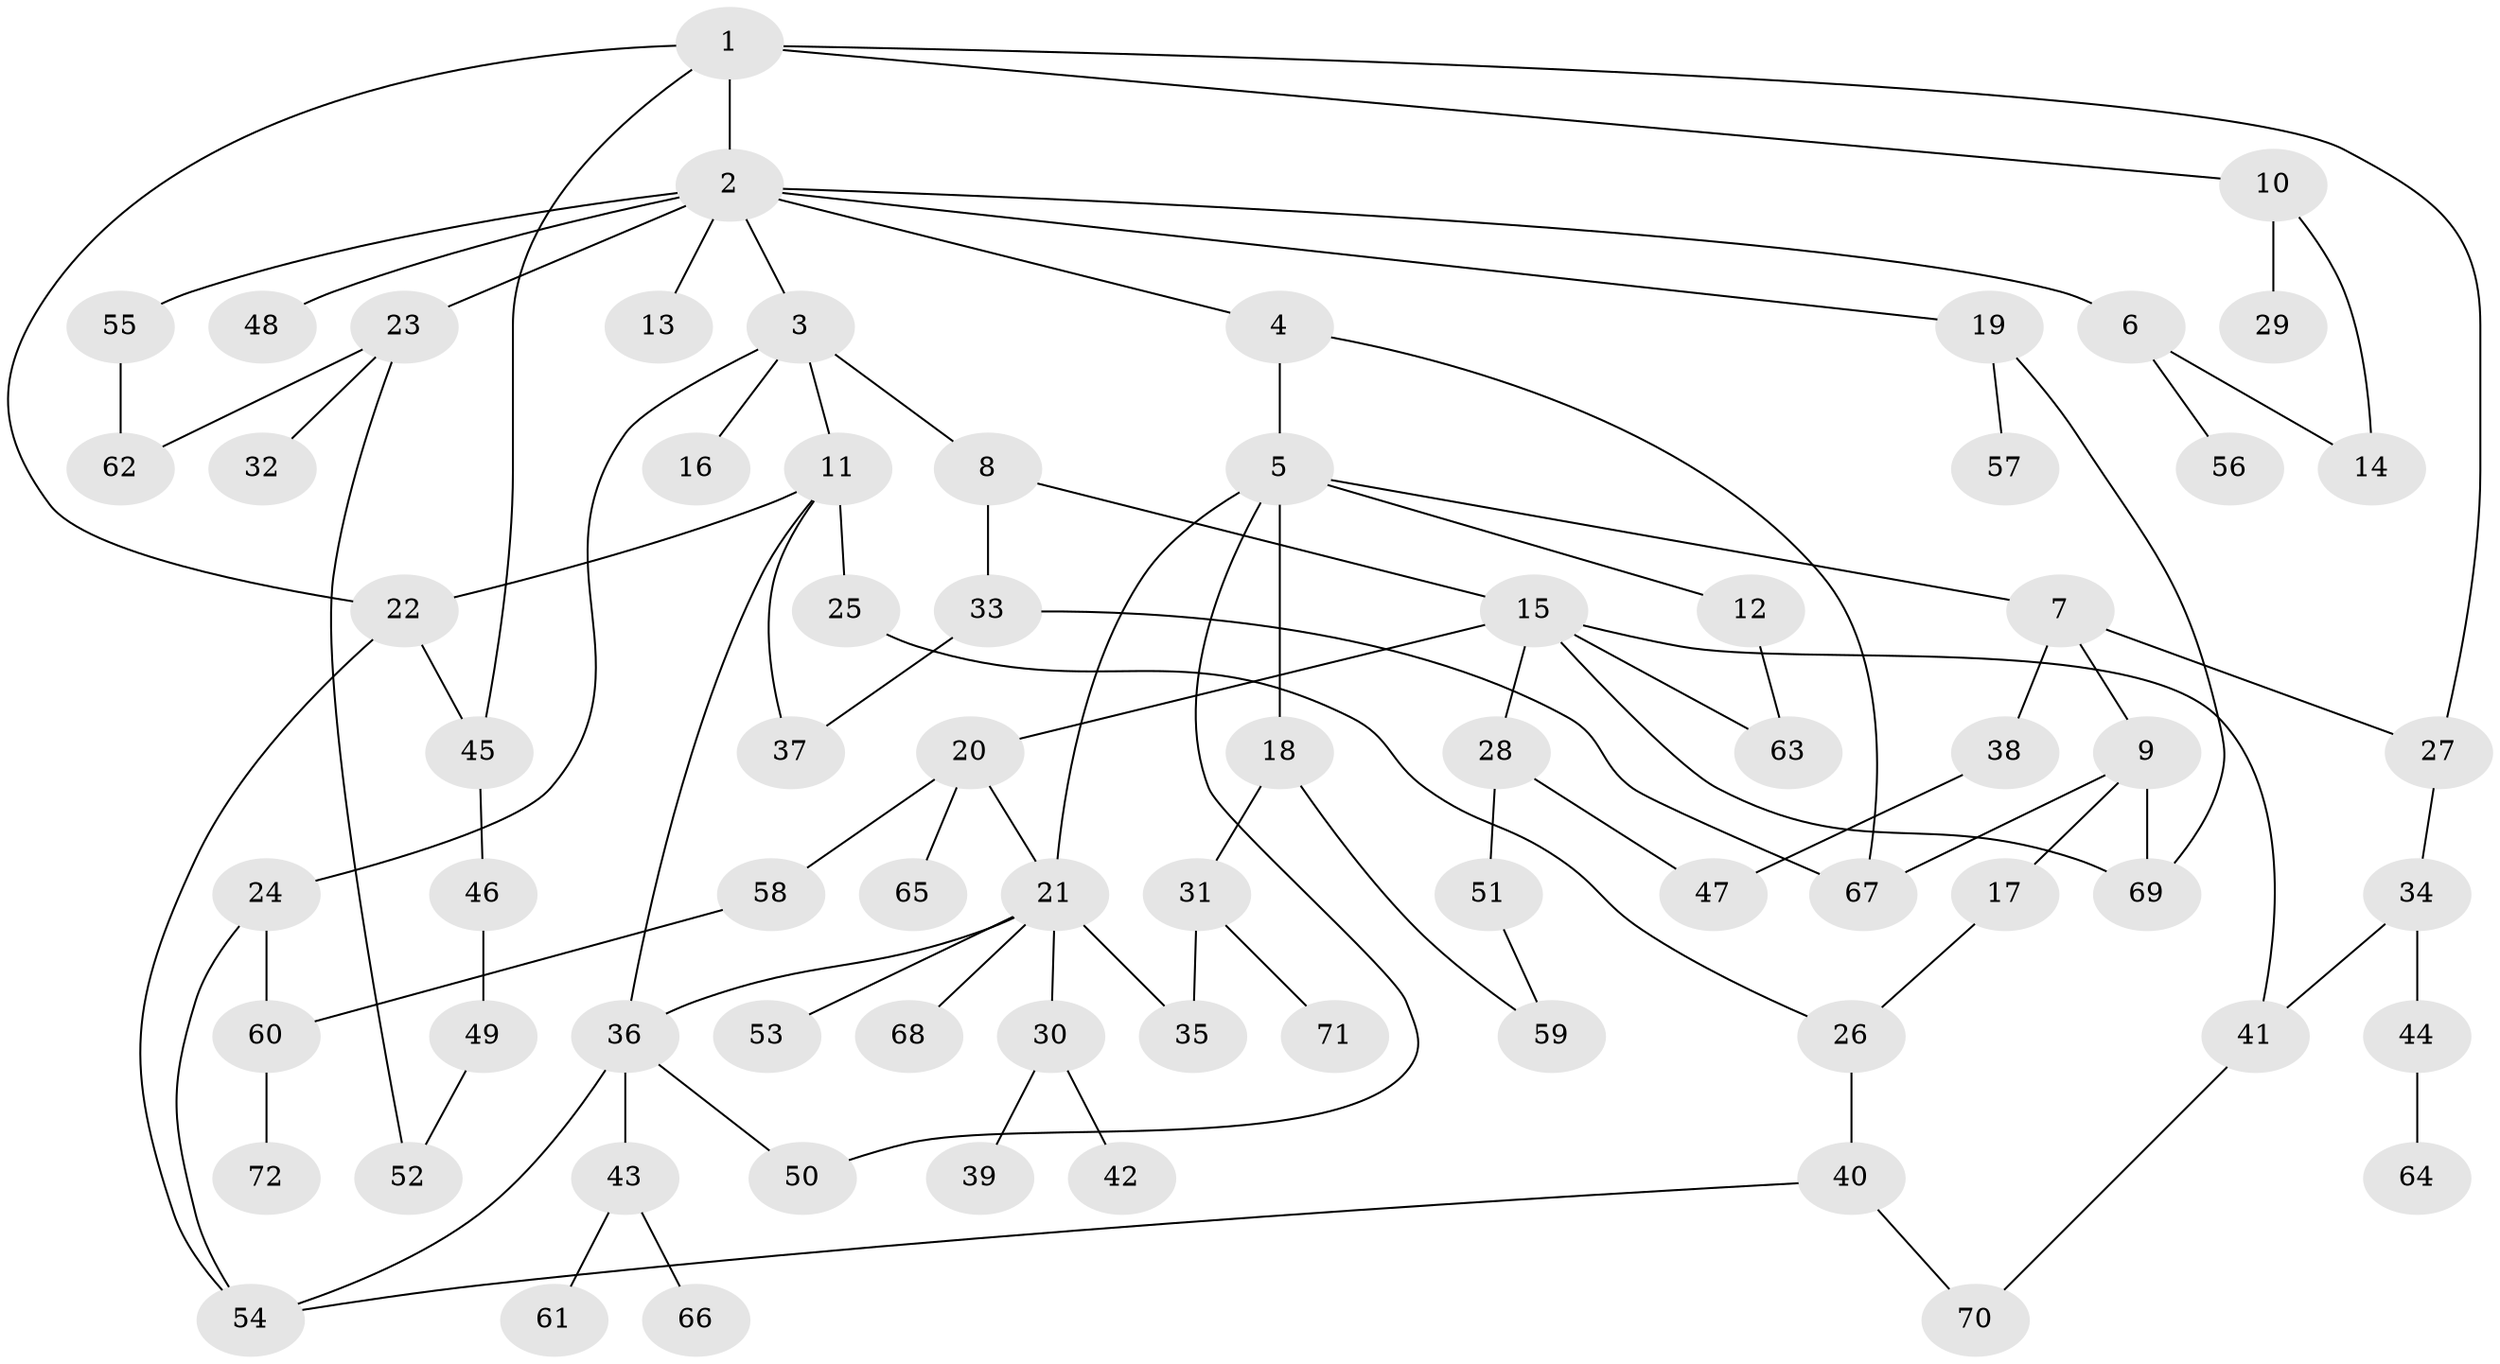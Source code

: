// coarse degree distribution, {5: 0.06666666666666667, 9: 0.022222222222222223, 4: 0.13333333333333333, 8: 0.044444444444444446, 2: 0.3111111111111111, 3: 0.15555555555555556, 1: 0.2222222222222222, 6: 0.022222222222222223, 7: 0.022222222222222223}
// Generated by graph-tools (version 1.1) at 2025/51/02/27/25 19:51:39]
// undirected, 72 vertices, 96 edges
graph export_dot {
graph [start="1"]
  node [color=gray90,style=filled];
  1;
  2;
  3;
  4;
  5;
  6;
  7;
  8;
  9;
  10;
  11;
  12;
  13;
  14;
  15;
  16;
  17;
  18;
  19;
  20;
  21;
  22;
  23;
  24;
  25;
  26;
  27;
  28;
  29;
  30;
  31;
  32;
  33;
  34;
  35;
  36;
  37;
  38;
  39;
  40;
  41;
  42;
  43;
  44;
  45;
  46;
  47;
  48;
  49;
  50;
  51;
  52;
  53;
  54;
  55;
  56;
  57;
  58;
  59;
  60;
  61;
  62;
  63;
  64;
  65;
  66;
  67;
  68;
  69;
  70;
  71;
  72;
  1 -- 2;
  1 -- 10;
  1 -- 22;
  1 -- 45;
  1 -- 27;
  2 -- 3;
  2 -- 4;
  2 -- 6;
  2 -- 13;
  2 -- 19;
  2 -- 23;
  2 -- 48;
  2 -- 55;
  3 -- 8;
  3 -- 11;
  3 -- 16;
  3 -- 24;
  4 -- 5;
  4 -- 67;
  5 -- 7;
  5 -- 12;
  5 -- 18;
  5 -- 21;
  5 -- 50;
  6 -- 14;
  6 -- 56;
  7 -- 9;
  7 -- 27;
  7 -- 38;
  8 -- 15;
  8 -- 33;
  9 -- 17;
  9 -- 69;
  9 -- 67;
  10 -- 29;
  10 -- 14;
  11 -- 22;
  11 -- 25;
  11 -- 36;
  11 -- 37;
  12 -- 63;
  15 -- 20;
  15 -- 28;
  15 -- 41;
  15 -- 69;
  15 -- 63;
  17 -- 26;
  18 -- 31;
  18 -- 59;
  19 -- 57;
  19 -- 69;
  20 -- 21;
  20 -- 58;
  20 -- 65;
  21 -- 30;
  21 -- 35;
  21 -- 53;
  21 -- 68;
  21 -- 36;
  22 -- 45;
  22 -- 54;
  23 -- 32;
  23 -- 52;
  23 -- 62;
  24 -- 60;
  24 -- 54;
  25 -- 26;
  26 -- 40;
  27 -- 34;
  28 -- 47;
  28 -- 51;
  30 -- 39;
  30 -- 42;
  31 -- 71;
  31 -- 35;
  33 -- 37;
  33 -- 67;
  34 -- 44;
  34 -- 41;
  36 -- 43;
  36 -- 50;
  36 -- 54;
  38 -- 47;
  40 -- 70;
  40 -- 54;
  41 -- 70;
  43 -- 61;
  43 -- 66;
  44 -- 64;
  45 -- 46;
  46 -- 49;
  49 -- 52;
  51 -- 59;
  55 -- 62;
  58 -- 60;
  60 -- 72;
}
